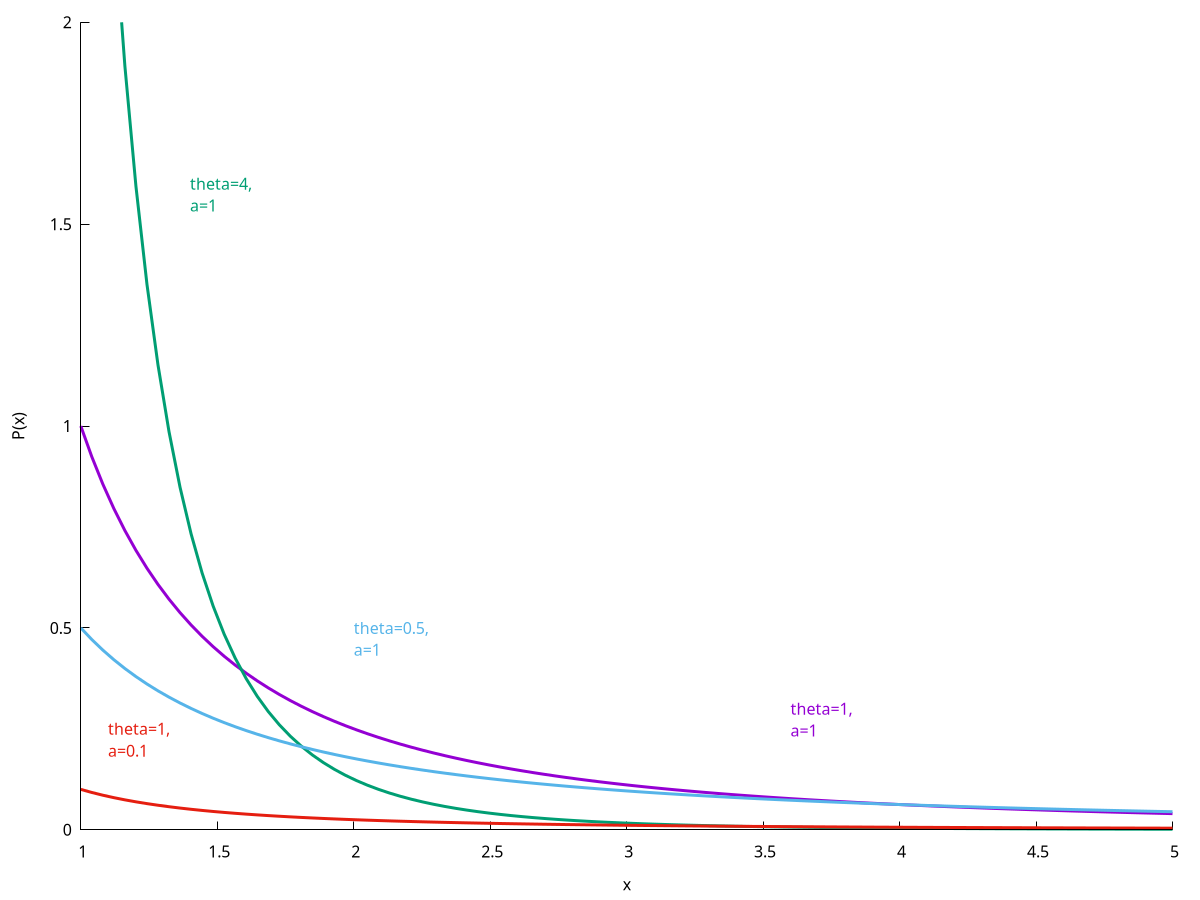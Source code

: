 set ylabel "P(x)"
set xlabel "x"
set xrange [1:5]
set yrange [0:2]
set border 1+2
set xtics nomirror
set ytics nomirror
#Names for parameters given here follow @Risk and Vose, _Quantitative Risk Analysis_.
#Note that GSL parameter names are different:
#theta (@Risk) = a (GSL)
#a (@Risk) = b (GSL)
pareto(x,theta,a) = (theta/a)/((x/a)**(theta+1))
set label "theta=1,\na=1" at first 3.6,0.3 left tc lt 1
set label "theta=4,\na=1" at first 1.4,1.6 left tc lt 2
set label "theta=0.5,\na=1" at first 2,0.5 left tc lt 3
set label "theta=1,\na=0.1" at first 1.1,0.25 left tc lt 7
plot pareto(x,1.0,1.0) notitle w l lw 3 lt 1,\
  pareto(x,4.0,1.0) notitle w l lw 3 lt 2,\
  pareto(x,0.5,1.0) notitle w l lw 3 lt 3,\
  pareto(x,1.0,0.1) notitle w l lw 3 lt 7

